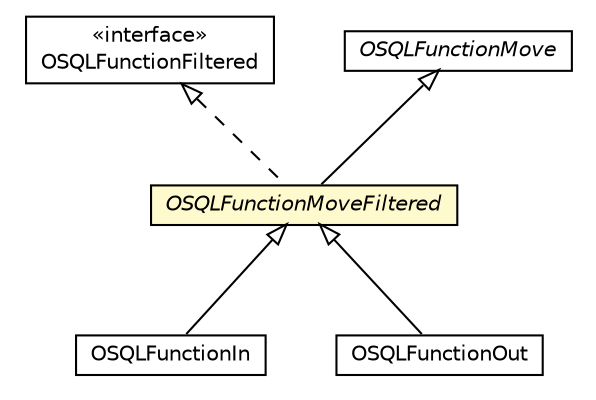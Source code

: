 #!/usr/local/bin/dot
#
# Class diagram 
# Generated by UMLGraph version R5_6-24-gf6e263 (http://www.umlgraph.org/)
#

digraph G {
	edge [fontname="Helvetica",fontsize=10,labelfontname="Helvetica",labelfontsize=10];
	node [fontname="Helvetica",fontsize=10,shape=plaintext];
	nodesep=0.25;
	ranksep=0.5;
	// com.orientechnologies.orient.core.sql.functions.OSQLFunctionFiltered
	c5943629 [label=<<table title="com.orientechnologies.orient.core.sql.functions.OSQLFunctionFiltered" border="0" cellborder="1" cellspacing="0" cellpadding="2" port="p" href="../OSQLFunctionFiltered.html">
		<tr><td><table border="0" cellspacing="0" cellpadding="1">
<tr><td align="center" balign="center"> &#171;interface&#187; </td></tr>
<tr><td align="center" balign="center"> OSQLFunctionFiltered </td></tr>
		</table></td></tr>
		</table>>, URL="../OSQLFunctionFiltered.html", fontname="Helvetica", fontcolor="black", fontsize=10.0];
	// com.orientechnologies.orient.core.sql.functions.graph.OSQLFunctionMove
	c5943694 [label=<<table title="com.orientechnologies.orient.core.sql.functions.graph.OSQLFunctionMove" border="0" cellborder="1" cellspacing="0" cellpadding="2" port="p" href="./OSQLFunctionMove.html">
		<tr><td><table border="0" cellspacing="0" cellpadding="1">
<tr><td align="center" balign="center"><font face="Helvetica-Oblique"> OSQLFunctionMove </font></td></tr>
		</table></td></tr>
		</table>>, URL="./OSQLFunctionMove.html", fontname="Helvetica", fontcolor="black", fontsize=10.0];
	// com.orientechnologies.orient.core.sql.functions.graph.OSQLFunctionMoveFiltered
	c5943696 [label=<<table title="com.orientechnologies.orient.core.sql.functions.graph.OSQLFunctionMoveFiltered" border="0" cellborder="1" cellspacing="0" cellpadding="2" port="p" bgcolor="lemonChiffon" href="./OSQLFunctionMoveFiltered.html">
		<tr><td><table border="0" cellspacing="0" cellpadding="1">
<tr><td align="center" balign="center"><font face="Helvetica-Oblique"> OSQLFunctionMoveFiltered </font></td></tr>
		</table></td></tr>
		</table>>, URL="./OSQLFunctionMoveFiltered.html", fontname="Helvetica", fontcolor="black", fontsize=10.0];
	// com.orientechnologies.orient.core.sql.functions.graph.OSQLFunctionIn
	c5943697 [label=<<table title="com.orientechnologies.orient.core.sql.functions.graph.OSQLFunctionIn" border="0" cellborder="1" cellspacing="0" cellpadding="2" port="p" href="./OSQLFunctionIn.html">
		<tr><td><table border="0" cellspacing="0" cellpadding="1">
<tr><td align="center" balign="center"> OSQLFunctionIn </td></tr>
		</table></td></tr>
		</table>>, URL="./OSQLFunctionIn.html", fontname="Helvetica", fontcolor="black", fontsize=10.0];
	// com.orientechnologies.orient.core.sql.functions.graph.OSQLFunctionOut
	c5943703 [label=<<table title="com.orientechnologies.orient.core.sql.functions.graph.OSQLFunctionOut" border="0" cellborder="1" cellspacing="0" cellpadding="2" port="p" href="./OSQLFunctionOut.html">
		<tr><td><table border="0" cellspacing="0" cellpadding="1">
<tr><td align="center" balign="center"> OSQLFunctionOut </td></tr>
		</table></td></tr>
		</table>>, URL="./OSQLFunctionOut.html", fontname="Helvetica", fontcolor="black", fontsize=10.0];
	//com.orientechnologies.orient.core.sql.functions.graph.OSQLFunctionMoveFiltered extends com.orientechnologies.orient.core.sql.functions.graph.OSQLFunctionMove
	c5943694:p -> c5943696:p [dir=back,arrowtail=empty];
	//com.orientechnologies.orient.core.sql.functions.graph.OSQLFunctionMoveFiltered implements com.orientechnologies.orient.core.sql.functions.OSQLFunctionFiltered
	c5943629:p -> c5943696:p [dir=back,arrowtail=empty,style=dashed];
	//com.orientechnologies.orient.core.sql.functions.graph.OSQLFunctionIn extends com.orientechnologies.orient.core.sql.functions.graph.OSQLFunctionMoveFiltered
	c5943696:p -> c5943697:p [dir=back,arrowtail=empty];
	//com.orientechnologies.orient.core.sql.functions.graph.OSQLFunctionOut extends com.orientechnologies.orient.core.sql.functions.graph.OSQLFunctionMoveFiltered
	c5943696:p -> c5943703:p [dir=back,arrowtail=empty];
}

